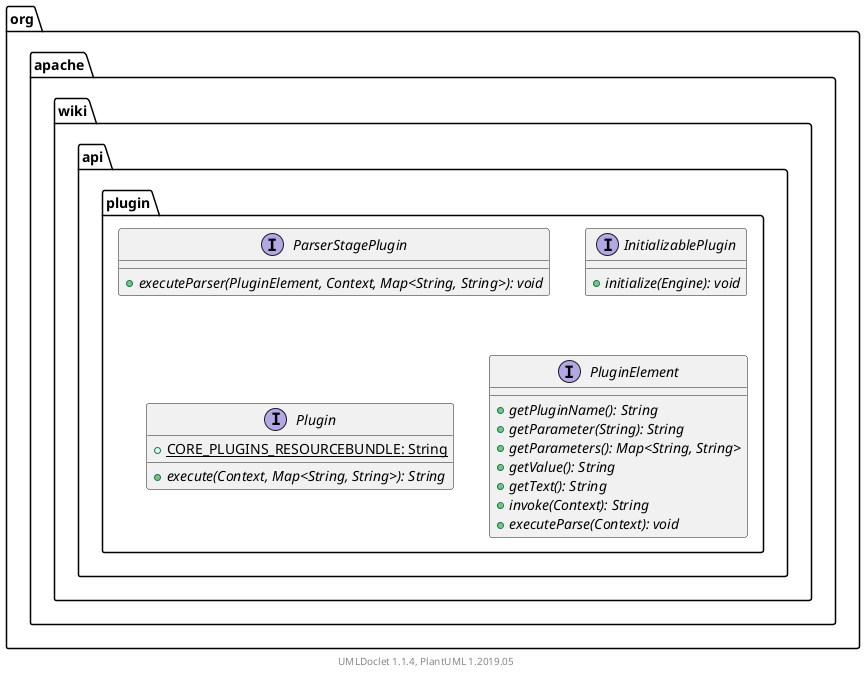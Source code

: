 @startuml

    namespace org.apache.wiki.api.plugin {

        interface ParserStagePlugin [[ParserStagePlugin.html]] {
            {abstract} +executeParser(PluginElement, Context, Map<String, String>): void
        }

        interface InitializablePlugin [[InitializablePlugin.html]] {
            {abstract} +initialize(Engine): void
        }

        interface Plugin [[Plugin.html]] {
            {static} +CORE_PLUGINS_RESOURCEBUNDLE: String
            {abstract} +execute(Context, Map<String, String>): String
        }

        interface PluginElement [[PluginElement.html]] {
            {abstract} +getPluginName(): String
            {abstract} +getParameter(String): String
            {abstract} +getParameters(): Map<String, String>
            {abstract} +getValue(): String
            {abstract} +getText(): String
            {abstract} +invoke(Context): String
            {abstract} +executeParse(Context): void
        }

    }


    center footer UMLDoclet 1.1.4, PlantUML 1.2019.05
@enduml
